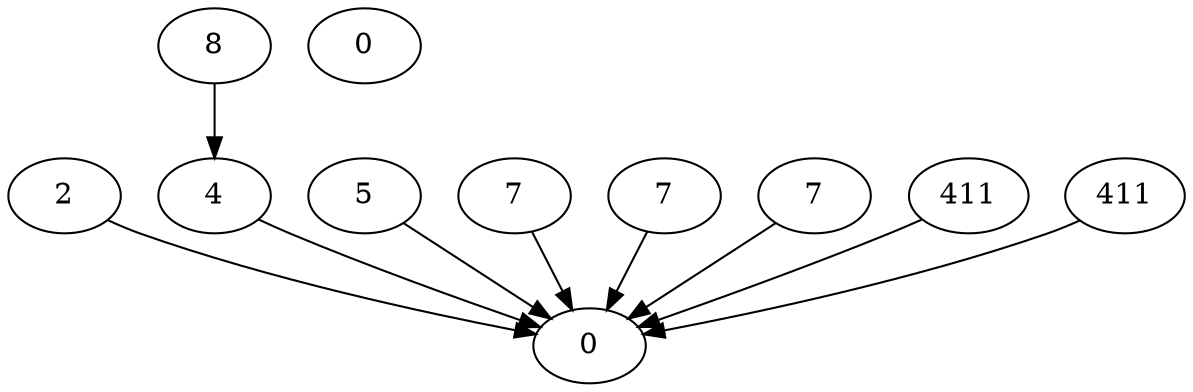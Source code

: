 digraph sample {
6->0
9->0
10->0
5->0
4->0
7->0
8->9
2->0
1->0
3 [label=0]
6 [label=2]
9 [label=4]
10 [label=5]
5 [label=7]
4 [label=7]
7 [label=7]
8 [label=8]
2 [label=411]
1 [label=411]
}